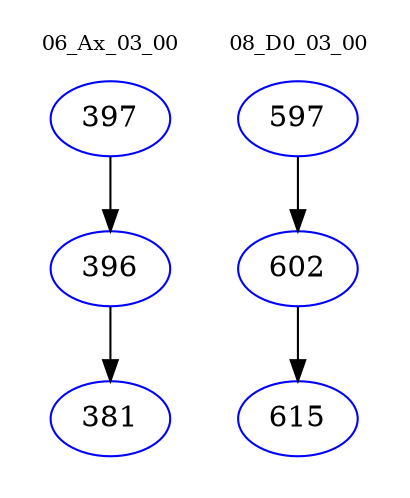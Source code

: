digraph{
subgraph cluster_0 {
color = white
label = "06_Ax_03_00";
fontsize=10;
T0_397 [label="397", color="blue"]
T0_397 -> T0_396 [color="black"]
T0_396 [label="396", color="blue"]
T0_396 -> T0_381 [color="black"]
T0_381 [label="381", color="blue"]
}
subgraph cluster_1 {
color = white
label = "08_D0_03_00";
fontsize=10;
T1_597 [label="597", color="blue"]
T1_597 -> T1_602 [color="black"]
T1_602 [label="602", color="blue"]
T1_602 -> T1_615 [color="black"]
T1_615 [label="615", color="blue"]
}
}
